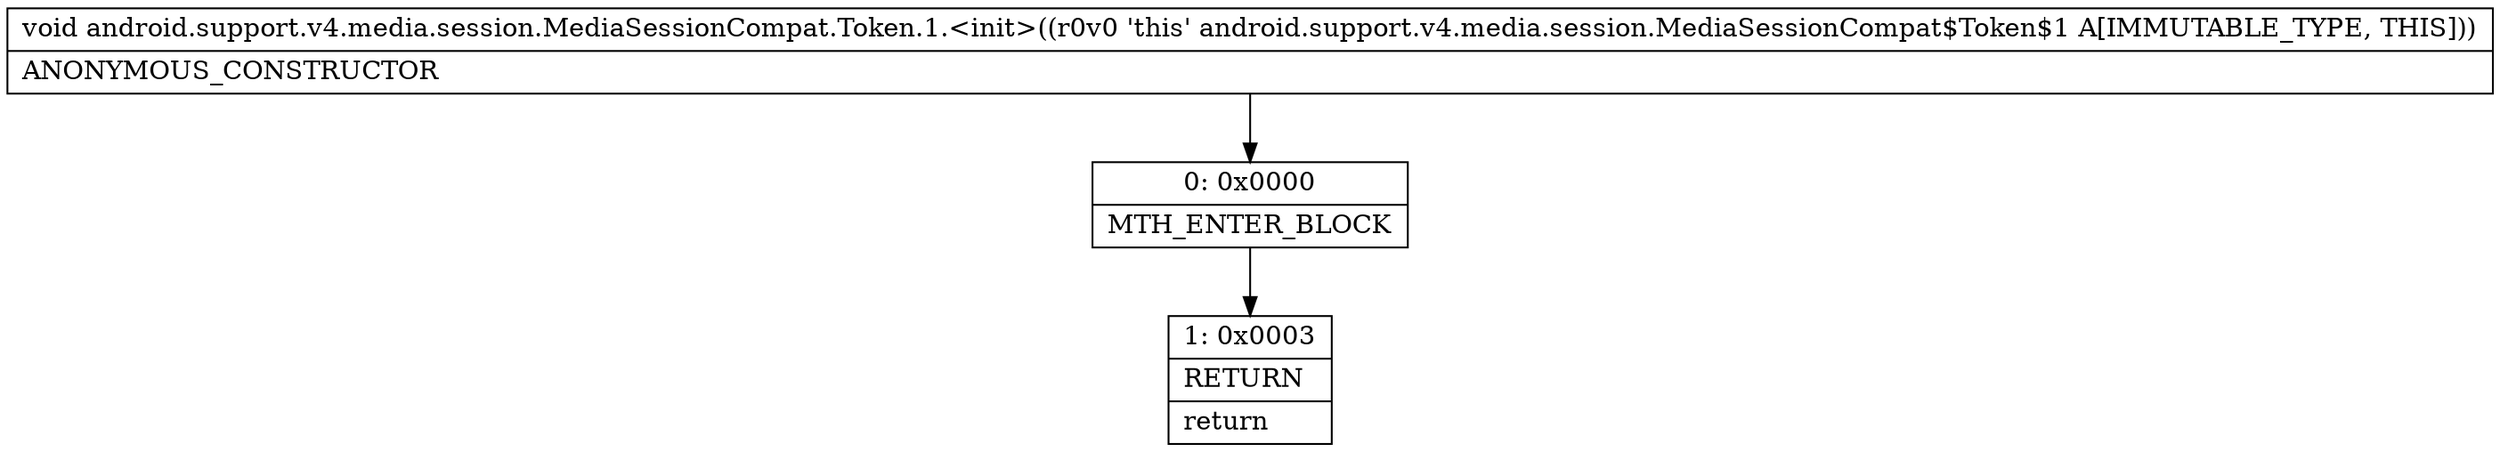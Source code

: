 digraph "CFG forandroid.support.v4.media.session.MediaSessionCompat.Token.1.\<init\>()V" {
Node_0 [shape=record,label="{0\:\ 0x0000|MTH_ENTER_BLOCK\l}"];
Node_1 [shape=record,label="{1\:\ 0x0003|RETURN\l|return\l}"];
MethodNode[shape=record,label="{void android.support.v4.media.session.MediaSessionCompat.Token.1.\<init\>((r0v0 'this' android.support.v4.media.session.MediaSessionCompat$Token$1 A[IMMUTABLE_TYPE, THIS]))  | ANONYMOUS_CONSTRUCTOR\l}"];
MethodNode -> Node_0;
Node_0 -> Node_1;
}

